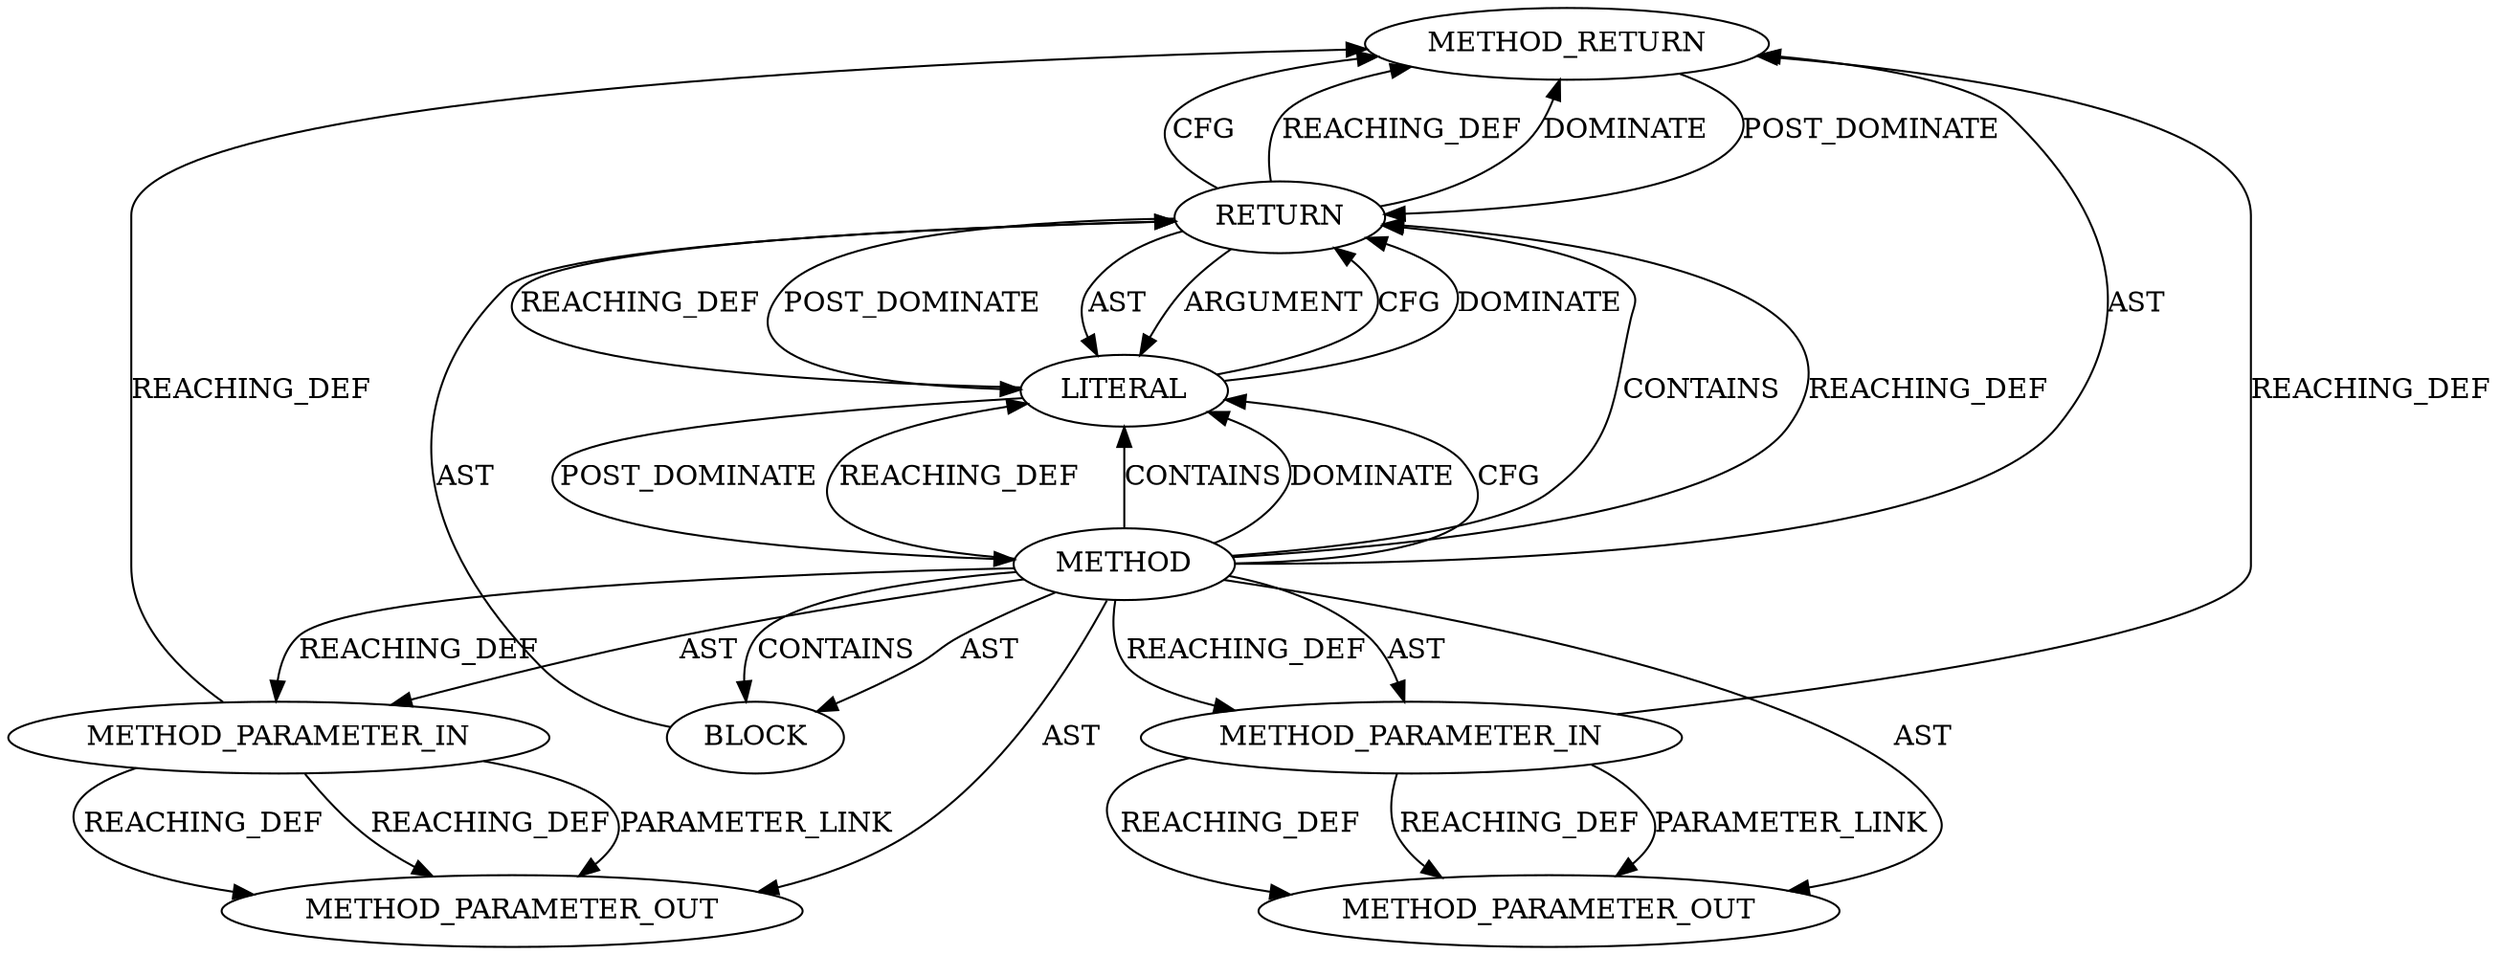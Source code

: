 digraph {
  535 [label=METHOD_RETURN ORDER=4 CODE="RET" COLUMN_NUMBER=1 LINE_NUMBER=257 TYPE_FULL_NAME="int" EVALUATION_STRATEGY="BY_VALUE"]
  534 [label=LITERAL ORDER=1 ARGUMENT_INDEX=-1 CODE="0" COLUMN_NUMBER=9 LINE_NUMBER=260 TYPE_FULL_NAME="int"]
  533 [label=RETURN ORDER=1 ARGUMENT_INDEX=-1 CODE="return 0;" COLUMN_NUMBER=2 LINE_NUMBER=260]
  531 [label=METHOD_PARAMETER_IN ORDER=2 CODE="struct tls_context *tls_ctx" IS_VARIADIC=false COLUMN_NUMBER=39 LINE_NUMBER=258 TYPE_FULL_NAME="tls_context*" EVALUATION_STRATEGY="BY_VALUE" INDEX=2 NAME="tls_ctx"]
  530 [label=METHOD_PARAMETER_IN ORDER=1 CODE="struct sock *sk" IS_VARIADIC=false COLUMN_NUMBER=22 LINE_NUMBER=258 TYPE_FULL_NAME="sock*" EVALUATION_STRATEGY="BY_VALUE" INDEX=1 NAME="sk"]
  529 [label=METHOD COLUMN_NUMBER=1 LINE_NUMBER=257 COLUMN_NUMBER_END=1 IS_EXTERNAL=false SIGNATURE="int tls_device_decrypted (sock*,tls_context*)" NAME="tls_device_decrypted" AST_PARENT_TYPE="TYPE_DECL" AST_PARENT_FULL_NAME="tls.h:<global>" ORDER=70 CODE="static inline int
tls_device_decrypted(struct sock *sk, struct tls_context *tls_ctx)
{
	return 0;
}" FULL_NAME="tls_device_decrypted" LINE_NUMBER_END=261 FILENAME="tls.h"]
  21246 [label=METHOD_PARAMETER_OUT ORDER=1 CODE="struct sock *sk" IS_VARIADIC=false COLUMN_NUMBER=22 LINE_NUMBER=258 TYPE_FULL_NAME="sock*" EVALUATION_STRATEGY="BY_VALUE" INDEX=1 NAME="sk"]
  532 [label=BLOCK ORDER=3 ARGUMENT_INDEX=-1 CODE="{
	return 0;
}" COLUMN_NUMBER=1 LINE_NUMBER=259 TYPE_FULL_NAME="void"]
  21247 [label=METHOD_PARAMETER_OUT ORDER=2 CODE="struct tls_context *tls_ctx" IS_VARIADIC=false COLUMN_NUMBER=39 LINE_NUMBER=258 TYPE_FULL_NAME="tls_context*" EVALUATION_STRATEGY="BY_VALUE" INDEX=2 NAME="tls_ctx"]
  534 -> 533 [label=CFG ]
  530 -> 21246 [label=PARAMETER_LINK ]
  532 -> 533 [label=AST ]
  533 -> 534 [label=POST_DOMINATE ]
  529 -> 531 [label=AST ]
  529 -> 534 [label=REACHING_DEF VARIABLE=""]
  529 -> 533 [label=CONTAINS ]
  529 -> 532 [label=CONTAINS ]
  534 -> 533 [label=DOMINATE ]
  533 -> 534 [label=AST ]
  534 -> 533 [label=REACHING_DEF VARIABLE="0"]
  529 -> 530 [label=REACHING_DEF VARIABLE=""]
  529 -> 534 [label=CONTAINS ]
  531 -> 21247 [label=REACHING_DEF VARIABLE="tls_ctx"]
  531 -> 21247 [label=REACHING_DEF VARIABLE="tls_ctx"]
  529 -> 534 [label=DOMINATE ]
  533 -> 535 [label=CFG ]
  531 -> 21247 [label=PARAMETER_LINK ]
  535 -> 533 [label=POST_DOMINATE ]
  529 -> 532 [label=AST ]
  531 -> 535 [label=REACHING_DEF VARIABLE="tls_ctx"]
  529 -> 21246 [label=AST ]
  533 -> 534 [label=ARGUMENT ]
  530 -> 21246 [label=REACHING_DEF VARIABLE="sk"]
  530 -> 21246 [label=REACHING_DEF VARIABLE="sk"]
  530 -> 535 [label=REACHING_DEF VARIABLE="sk"]
  529 -> 534 [label=CFG ]
  529 -> 530 [label=AST ]
  534 -> 529 [label=POST_DOMINATE ]
  533 -> 535 [label=REACHING_DEF VARIABLE="<RET>"]
  529 -> 531 [label=REACHING_DEF VARIABLE=""]
  533 -> 535 [label=DOMINATE ]
  529 -> 535 [label=AST ]
  529 -> 21247 [label=AST ]
  529 -> 533 [label=REACHING_DEF VARIABLE=""]
}
